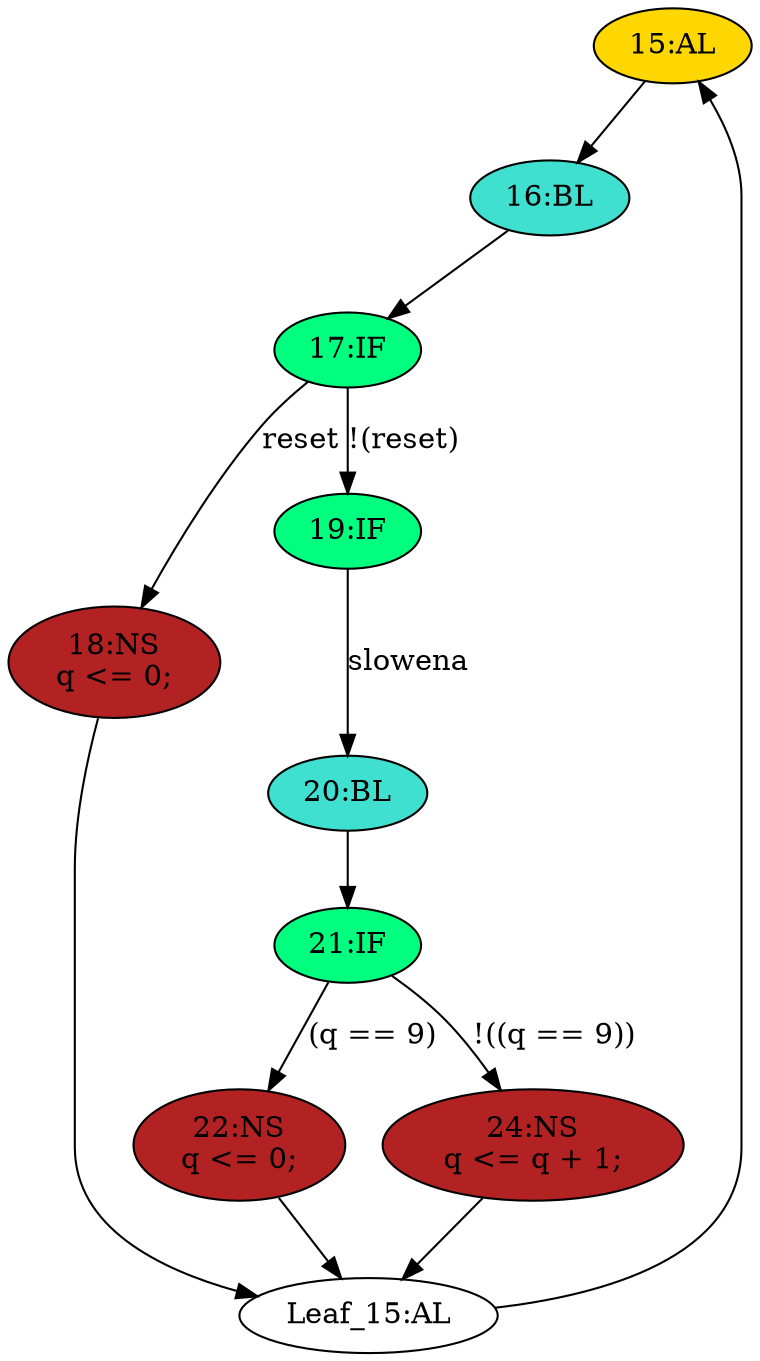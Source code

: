 strict digraph "compose( ,  )" {
	node [label="\N"];
	"15:AL"	[ast="<pyverilog.vparser.ast.Always object at 0x7f7fa68b5790>",
		clk_sens=True,
		fillcolor=gold,
		label="15:AL",
		sens="['clk', 'reset']",
		statements="[]",
		style=filled,
		typ=Always,
		use_var="['q', 'reset', 'slowena']"];
	"16:BL"	[ast="<pyverilog.vparser.ast.Block object at 0x7f7fa68b50d0>",
		fillcolor=turquoise,
		label="16:BL",
		statements="[]",
		style=filled,
		typ=Block];
	"15:AL" -> "16:BL"	[cond="[]",
		lineno=None];
	"20:BL"	[ast="<pyverilog.vparser.ast.Block object at 0x7f7fa65e4e10>",
		fillcolor=turquoise,
		label="20:BL",
		statements="[]",
		style=filled,
		typ=Block];
	"21:IF"	[ast="<pyverilog.vparser.ast.IfStatement object at 0x7f7fa658ebd0>",
		fillcolor=springgreen,
		label="21:IF",
		statements="[]",
		style=filled,
		typ=IfStatement];
	"20:BL" -> "21:IF"	[cond="[]",
		lineno=None];
	"Leaf_15:AL"	[def_var="['q']",
		label="Leaf_15:AL"];
	"Leaf_15:AL" -> "15:AL";
	"18:NS"	[ast="<pyverilog.vparser.ast.NonblockingSubstitution object at 0x7f7fa6596750>",
		fillcolor=firebrick,
		label="18:NS
q <= 0;",
		statements="[<pyverilog.vparser.ast.NonblockingSubstitution object at 0x7f7fa6596750>]",
		style=filled,
		typ=NonblockingSubstitution];
	"18:NS" -> "Leaf_15:AL"	[cond="[]",
		lineno=None];
	"19:IF"	[ast="<pyverilog.vparser.ast.IfStatement object at 0x7f7fa65e44d0>",
		fillcolor=springgreen,
		label="19:IF",
		statements="[]",
		style=filled,
		typ=IfStatement];
	"19:IF" -> "20:BL"	[cond="['slowena']",
		label=slowena,
		lineno=19];
	"17:IF"	[ast="<pyverilog.vparser.ast.IfStatement object at 0x7f7fa6596810>",
		fillcolor=springgreen,
		label="17:IF",
		statements="[]",
		style=filled,
		typ=IfStatement];
	"17:IF" -> "18:NS"	[cond="['reset']",
		label=reset,
		lineno=17];
	"17:IF" -> "19:IF"	[cond="['reset']",
		label="!(reset)",
		lineno=17];
	"22:NS"	[ast="<pyverilog.vparser.ast.NonblockingSubstitution object at 0x7f7fa658e4d0>",
		fillcolor=firebrick,
		label="22:NS
q <= 0;",
		statements="[<pyverilog.vparser.ast.NonblockingSubstitution object at 0x7f7fa658e4d0>]",
		style=filled,
		typ=NonblockingSubstitution];
	"21:IF" -> "22:NS"	[cond="['q']",
		label="(q == 9)",
		lineno=21];
	"24:NS"	[ast="<pyverilog.vparser.ast.NonblockingSubstitution object at 0x7f7fa65fd6d0>",
		fillcolor=firebrick,
		label="24:NS
q <= q + 1;",
		statements="[<pyverilog.vparser.ast.NonblockingSubstitution object at 0x7f7fa65fd6d0>]",
		style=filled,
		typ=NonblockingSubstitution];
	"21:IF" -> "24:NS"	[cond="['q']",
		label="!((q == 9))",
		lineno=21];
	"22:NS" -> "Leaf_15:AL"	[cond="[]",
		lineno=None];
	"24:NS" -> "Leaf_15:AL"	[cond="[]",
		lineno=None];
	"16:BL" -> "17:IF"	[cond="[]",
		lineno=None];
}
